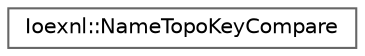 digraph "Graphical Class Hierarchy"
{
 // INTERACTIVE_SVG=YES
 // LATEX_PDF_SIZE
  bgcolor="transparent";
  edge [fontname=Helvetica,fontsize=10,labelfontname=Helvetica,labelfontsize=10];
  node [fontname=Helvetica,fontsize=10,shape=box,height=0.2,width=0.4];
  rankdir="LR";
  Node0 [id="Node000000",label="Ioexnl::NameTopoKeyCompare",height=0.2,width=0.4,color="grey40", fillcolor="white", style="filled",URL="$structIoexnl_1_1NameTopoKeyCompare.html",tooltip=" "];
}
